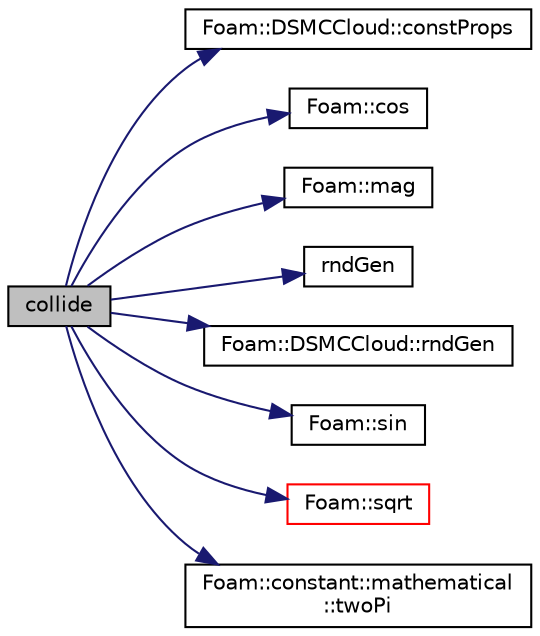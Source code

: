 digraph "collide"
{
  bgcolor="transparent";
  edge [fontname="Helvetica",fontsize="10",labelfontname="Helvetica",labelfontsize="10"];
  node [fontname="Helvetica",fontsize="10",shape=record];
  rankdir="LR";
  Node44 [label="collide",height=0.2,width=0.4,color="black", fillcolor="grey75", style="filled", fontcolor="black"];
  Node44 -> Node45 [color="midnightblue",fontsize="10",style="solid",fontname="Helvetica"];
  Node45 [label="Foam::DSMCCloud::constProps",height=0.2,width=0.4,color="black",URL="$a24813.html#a2b3761dd2c3d4969ca743a686175a69b",tooltip="Return all of the constant properties. "];
  Node44 -> Node46 [color="midnightblue",fontsize="10",style="solid",fontname="Helvetica"];
  Node46 [label="Foam::cos",height=0.2,width=0.4,color="black",URL="$a21851.html#aebb41a148f7cf44b63e12f69e487e49f"];
  Node44 -> Node47 [color="midnightblue",fontsize="10",style="solid",fontname="Helvetica"];
  Node47 [label="Foam::mag",height=0.2,width=0.4,color="black",URL="$a21851.html#a929da2a3fdcf3dacbbe0487d3a330dae"];
  Node44 -> Node48 [color="midnightblue",fontsize="10",style="solid",fontname="Helvetica"];
  Node48 [label="rndGen",height=0.2,width=0.4,color="black",URL="$a41252.html#ab8597af4c8d0209c2e0c9b1982782bfb"];
  Node44 -> Node49 [color="midnightblue",fontsize="10",style="solid",fontname="Helvetica"];
  Node49 [label="Foam::DSMCCloud::rndGen",height=0.2,width=0.4,color="black",URL="$a24813.html#a15ae97dd2d17573e849ec14c8ff64df3",tooltip="Return refernce to the random object. "];
  Node44 -> Node50 [color="midnightblue",fontsize="10",style="solid",fontname="Helvetica"];
  Node50 [label="Foam::sin",height=0.2,width=0.4,color="black",URL="$a21851.html#a4517d680df5510934705011b30dcefa6"];
  Node44 -> Node51 [color="midnightblue",fontsize="10",style="solid",fontname="Helvetica"];
  Node51 [label="Foam::sqrt",height=0.2,width=0.4,color="red",URL="$a21851.html#a8616bd62eebf2342a80222fecb1bda71"];
  Node44 -> Node56 [color="midnightblue",fontsize="10",style="solid",fontname="Helvetica"];
  Node56 [label="Foam::constant::mathematical\l::twoPi",height=0.2,width=0.4,color="black",URL="$a21892.html#a7574b446d33e802339e1708574670c00"];
}
